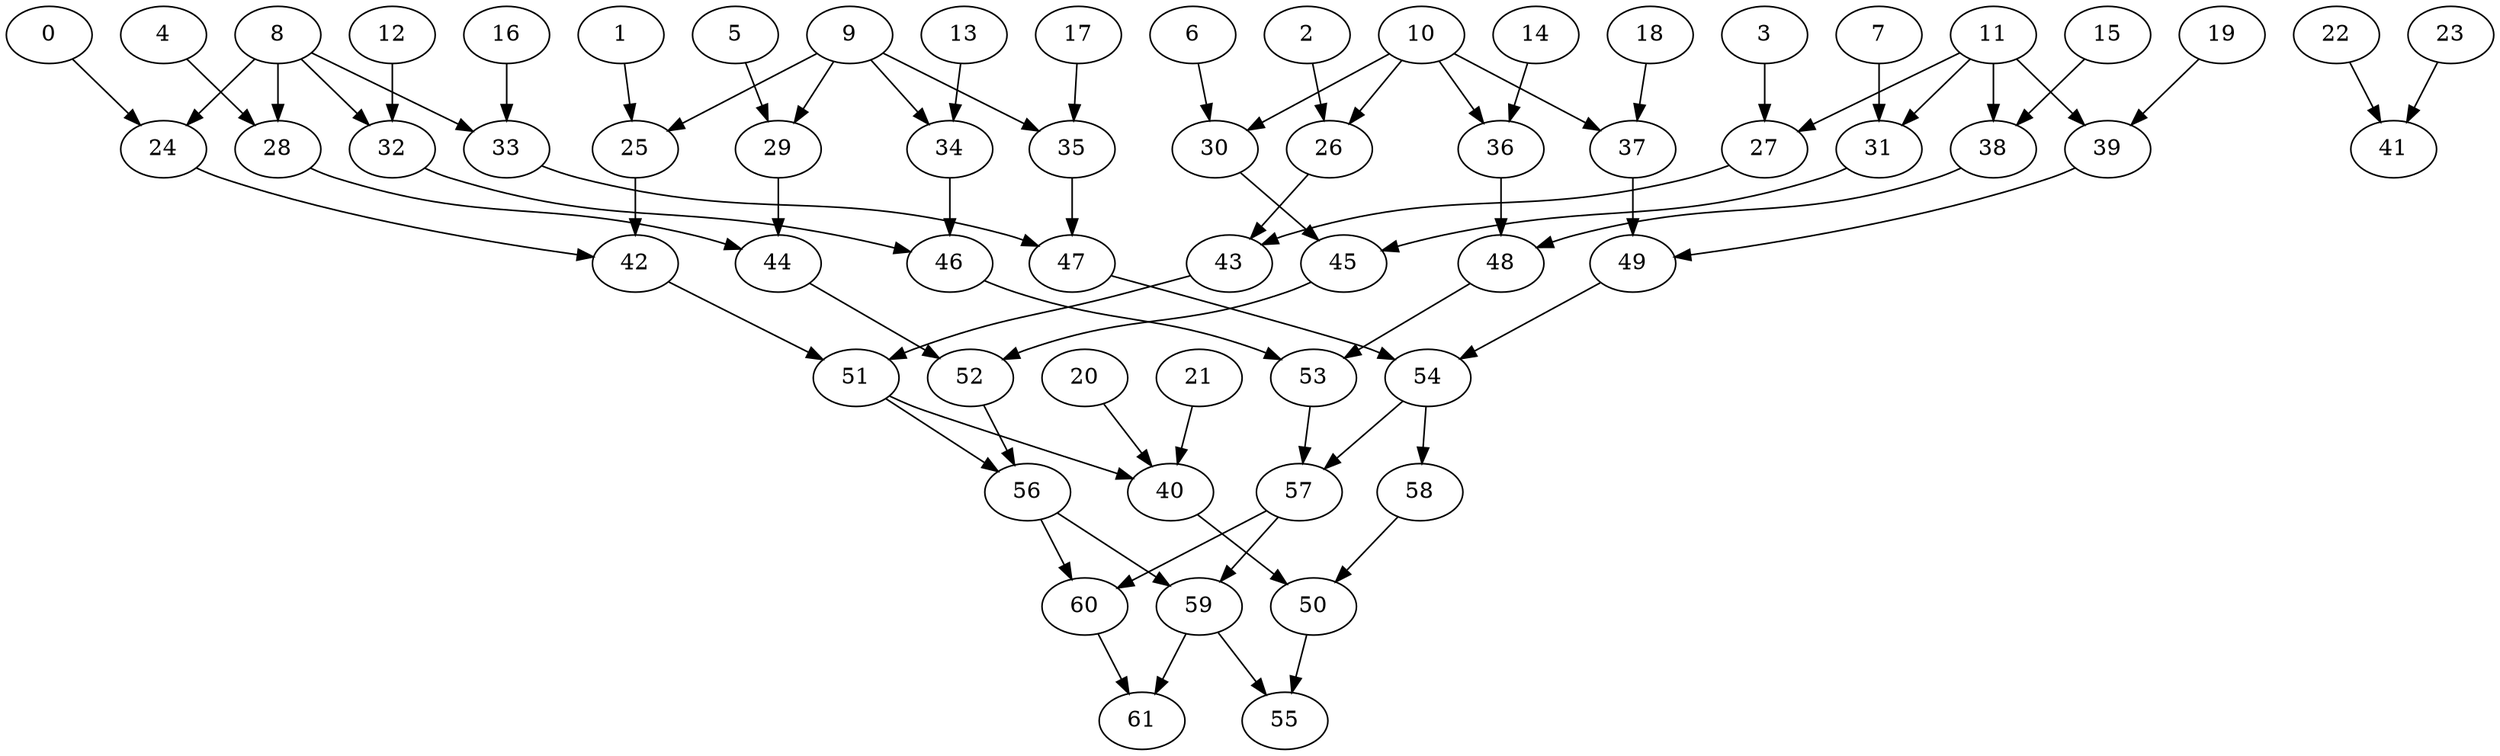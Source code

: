 digraph sample {
	0 -> 24
	1 -> 25
	2 -> 26
	3 -> 27
	4 -> 28
	5 -> 29
	6 -> 30
	7 -> 31
	8 -> 24
	8 -> 28
	8 -> 32
	8 -> 33
	9 -> 25
	9 -> 29
	9 -> 34
	9 -> 35
	10 -> 26
	10 -> 30
	10 -> 36
	10 -> 37
	11 -> 27
	11 -> 31
	11 -> 38
	11 -> 39
	12 -> 32
	13 -> 34
	14 -> 36
	15 -> 38
	16 -> 33
	17 -> 35
	18 -> 37
	19 -> 39
	20 -> 40
	21 -> 40
	22 -> 41
	23 -> 41
	24 -> 42
	25 -> 42
	26 -> 43
	27 -> 43
	28 -> 44
	29 -> 44
	30 -> 45
	31 -> 45
	32 -> 46
	33 -> 47
	34 -> 46
	35 -> 47
	36 -> 48
	37 -> 49
	38 -> 48
	39 -> 49
	40 -> 50
	42 -> 51
	43 -> 51
	44 -> 52
	45 -> 52
	46 -> 53
	47 -> 54
	48 -> 53
	49 -> 54
	50 -> 55
	51 -> 40
	51 -> 56
	52 -> 56
	53 -> 57
	54 -> 57
	54 -> 58
	56 -> 59
	56 -> 60
	57 -> 59
	57 -> 60
	58 -> 50
	59 -> 55
	59 -> 61
	60 -> 61
}
